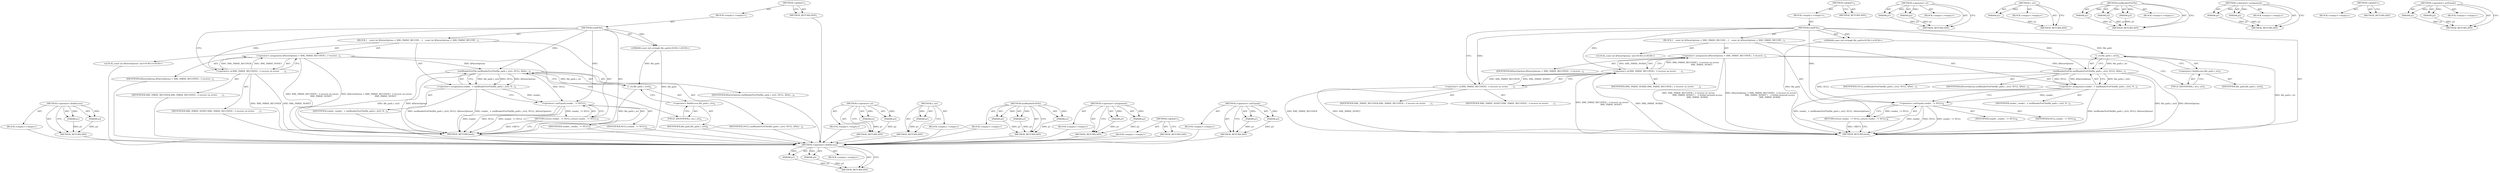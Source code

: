 digraph "&lt;operator&gt;.notEquals" {
vulnerable_73 [label=<(METHOD,&lt;operator&gt;.fieldAccess)>];
vulnerable_74 [label=<(PARAM,p1)>];
vulnerable_75 [label=<(PARAM,p2)>];
vulnerable_76 [label=<(BLOCK,&lt;empty&gt;,&lt;empty&gt;)>];
vulnerable_77 [label=<(METHOD_RETURN,ANY)>];
vulnerable_6 [label=<(METHOD,&lt;global&gt;)<SUB>1</SUB>>];
vulnerable_7 [label=<(BLOCK,&lt;empty&gt;,&lt;empty&gt;)<SUB>1</SUB>>];
vulnerable_8 [label=<(METHOD,LoadFile)<SUB>1</SUB>>];
vulnerable_9 [label="<(PARAM,const std::string&amp; file_path)<SUB>1</SUB>>"];
vulnerable_10 [label=<(BLOCK,{
   const int kParseOptions = XML_PARSE_RECOVE...,{
   const int kParseOptions = XML_PARSE_RECOVE...)<SUB>1</SUB>>];
vulnerable_11 [label="<(LOCAL,const int kParseOptions: int)<SUB>2</SUB>>"];
vulnerable_12 [label=<(&lt;operator&gt;.assignment,kParseOptions = XML_PARSE_RECOVER |  // recover...)<SUB>2</SUB>>];
vulnerable_13 [label=<(IDENTIFIER,kParseOptions,kParseOptions = XML_PARSE_RECOVER |  // recover...)<SUB>2</SUB>>];
vulnerable_14 [label=<(&lt;operator&gt;.or,XML_PARSE_RECOVER |  // recover on errors
     ...)<SUB>2</SUB>>];
vulnerable_15 [label=<(&lt;operator&gt;.or,XML_PARSE_RECOVER |  // recover on errors
     ...)<SUB>2</SUB>>];
vulnerable_16 [label=<(IDENTIFIER,XML_PARSE_RECOVER,XML_PARSE_RECOVER |  // recover on errors
     ...)<SUB>2</SUB>>];
vulnerable_17 [label=<(IDENTIFIER,XML_PARSE_NONET,XML_PARSE_RECOVER |  // recover on errors
     ...)<SUB>3</SUB>>];
vulnerable_18 [label=<(IDENTIFIER,XML_PARSE_NOXXE,XML_PARSE_RECOVER |  // recover on errors
     ...)<SUB>4</SUB>>];
vulnerable_19 [label=<(&lt;operator&gt;.assignment,reader_ = xmlReaderForFile(file_path.c_str(), N...)<SUB>5</SUB>>];
vulnerable_20 [label=<(IDENTIFIER,reader_,reader_ = xmlReaderForFile(file_path.c_str(), N...)<SUB>5</SUB>>];
vulnerable_21 [label=<(xmlReaderForFile,xmlReaderForFile(file_path.c_str(), NULL, kPars...)<SUB>5</SUB>>];
vulnerable_22 [label=<(c_str,file_path.c_str())<SUB>5</SUB>>];
vulnerable_23 [label=<(&lt;operator&gt;.fieldAccess,file_path.c_str)<SUB>5</SUB>>];
vulnerable_24 [label=<(IDENTIFIER,file_path,file_path.c_str())<SUB>5</SUB>>];
vulnerable_25 [label=<(FIELD_IDENTIFIER,c_str,c_str)<SUB>5</SUB>>];
vulnerable_26 [label=<(IDENTIFIER,NULL,xmlReaderForFile(file_path.c_str(), NULL, kPars...)<SUB>5</SUB>>];
vulnerable_27 [label=<(IDENTIFIER,kParseOptions,xmlReaderForFile(file_path.c_str(), NULL, kPars...)<SUB>5</SUB>>];
vulnerable_28 [label=<(RETURN,return reader_ != NULL;,return reader_ != NULL;)<SUB>6</SUB>>];
vulnerable_29 [label=<(&lt;operator&gt;.notEquals,reader_ != NULL)<SUB>6</SUB>>];
vulnerable_30 [label=<(IDENTIFIER,reader_,reader_ != NULL)<SUB>6</SUB>>];
vulnerable_31 [label=<(IDENTIFIER,NULL,reader_ != NULL)<SUB>6</SUB>>];
vulnerable_32 [label=<(METHOD_RETURN,bool)<SUB>1</SUB>>];
vulnerable_34 [label=<(METHOD_RETURN,ANY)<SUB>1</SUB>>];
vulnerable_58 [label=<(METHOD,&lt;operator&gt;.or)>];
vulnerable_59 [label=<(PARAM,p1)>];
vulnerable_60 [label=<(PARAM,p2)>];
vulnerable_61 [label=<(BLOCK,&lt;empty&gt;,&lt;empty&gt;)>];
vulnerable_62 [label=<(METHOD_RETURN,ANY)>];
vulnerable_69 [label=<(METHOD,c_str)>];
vulnerable_70 [label=<(PARAM,p1)>];
vulnerable_71 [label=<(BLOCK,&lt;empty&gt;,&lt;empty&gt;)>];
vulnerable_72 [label=<(METHOD_RETURN,ANY)>];
vulnerable_63 [label=<(METHOD,xmlReaderForFile)>];
vulnerable_64 [label=<(PARAM,p1)>];
vulnerable_65 [label=<(PARAM,p2)>];
vulnerable_66 [label=<(PARAM,p3)>];
vulnerable_67 [label=<(BLOCK,&lt;empty&gt;,&lt;empty&gt;)>];
vulnerable_68 [label=<(METHOD_RETURN,ANY)>];
vulnerable_53 [label=<(METHOD,&lt;operator&gt;.assignment)>];
vulnerable_54 [label=<(PARAM,p1)>];
vulnerable_55 [label=<(PARAM,p2)>];
vulnerable_56 [label=<(BLOCK,&lt;empty&gt;,&lt;empty&gt;)>];
vulnerable_57 [label=<(METHOD_RETURN,ANY)>];
vulnerable_47 [label=<(METHOD,&lt;global&gt;)<SUB>1</SUB>>];
vulnerable_48 [label=<(BLOCK,&lt;empty&gt;,&lt;empty&gt;)>];
vulnerable_49 [label=<(METHOD_RETURN,ANY)>];
vulnerable_78 [label=<(METHOD,&lt;operator&gt;.notEquals)>];
vulnerable_79 [label=<(PARAM,p1)>];
vulnerable_80 [label=<(PARAM,p2)>];
vulnerable_81 [label=<(BLOCK,&lt;empty&gt;,&lt;empty&gt;)>];
vulnerable_82 [label=<(METHOD_RETURN,ANY)>];
fixed_71 [label=<(METHOD,&lt;operator&gt;.fieldAccess)>];
fixed_72 [label=<(PARAM,p1)>];
fixed_73 [label=<(PARAM,p2)>];
fixed_74 [label=<(BLOCK,&lt;empty&gt;,&lt;empty&gt;)>];
fixed_75 [label=<(METHOD_RETURN,ANY)>];
fixed_6 [label=<(METHOD,&lt;global&gt;)<SUB>1</SUB>>];
fixed_7 [label=<(BLOCK,&lt;empty&gt;,&lt;empty&gt;)<SUB>1</SUB>>];
fixed_8 [label=<(METHOD,LoadFile)<SUB>1</SUB>>];
fixed_9 [label="<(PARAM,const std::string&amp; file_path)<SUB>1</SUB>>"];
fixed_10 [label=<(BLOCK,{
   const int kParseOptions = XML_PARSE_RECOVE...,{
   const int kParseOptions = XML_PARSE_RECOVE...)<SUB>1</SUB>>];
fixed_11 [label="<(LOCAL,const int kParseOptions: int)<SUB>2</SUB>>"];
fixed_12 [label=<(&lt;operator&gt;.assignment,kParseOptions = XML_PARSE_RECOVER |  // recover...)<SUB>2</SUB>>];
fixed_13 [label=<(IDENTIFIER,kParseOptions,kParseOptions = XML_PARSE_RECOVER |  // recover...)<SUB>2</SUB>>];
fixed_14 [label=<(&lt;operator&gt;.or,XML_PARSE_RECOVER |  // recover on errors
     ...)<SUB>2</SUB>>];
fixed_15 [label=<(IDENTIFIER,XML_PARSE_RECOVER,XML_PARSE_RECOVER |  // recover on errors
     ...)<SUB>2</SUB>>];
fixed_16 [label=<(IDENTIFIER,XML_PARSE_NONET,XML_PARSE_RECOVER |  // recover on errors
     ...)<SUB>3</SUB>>];
fixed_17 [label=<(&lt;operator&gt;.assignment,reader_ = xmlReaderForFile(file_path.c_str(), N...)<SUB>4</SUB>>];
fixed_18 [label=<(IDENTIFIER,reader_,reader_ = xmlReaderForFile(file_path.c_str(), N...)<SUB>4</SUB>>];
fixed_19 [label=<(xmlReaderForFile,xmlReaderForFile(file_path.c_str(), NULL, kPars...)<SUB>4</SUB>>];
fixed_20 [label=<(c_str,file_path.c_str())<SUB>4</SUB>>];
fixed_21 [label=<(&lt;operator&gt;.fieldAccess,file_path.c_str)<SUB>4</SUB>>];
fixed_22 [label=<(IDENTIFIER,file_path,file_path.c_str())<SUB>4</SUB>>];
fixed_23 [label=<(FIELD_IDENTIFIER,c_str,c_str)<SUB>4</SUB>>];
fixed_24 [label=<(IDENTIFIER,NULL,xmlReaderForFile(file_path.c_str(), NULL, kPars...)<SUB>4</SUB>>];
fixed_25 [label=<(IDENTIFIER,kParseOptions,xmlReaderForFile(file_path.c_str(), NULL, kPars...)<SUB>4</SUB>>];
fixed_26 [label=<(RETURN,return reader_ != NULL;,return reader_ != NULL;)<SUB>5</SUB>>];
fixed_27 [label=<(&lt;operator&gt;.notEquals,reader_ != NULL)<SUB>5</SUB>>];
fixed_28 [label=<(IDENTIFIER,reader_,reader_ != NULL)<SUB>5</SUB>>];
fixed_29 [label=<(IDENTIFIER,NULL,reader_ != NULL)<SUB>5</SUB>>];
fixed_30 [label=<(METHOD_RETURN,bool)<SUB>1</SUB>>];
fixed_32 [label=<(METHOD_RETURN,ANY)<SUB>1</SUB>>];
fixed_56 [label=<(METHOD,&lt;operator&gt;.or)>];
fixed_57 [label=<(PARAM,p1)>];
fixed_58 [label=<(PARAM,p2)>];
fixed_59 [label=<(BLOCK,&lt;empty&gt;,&lt;empty&gt;)>];
fixed_60 [label=<(METHOD_RETURN,ANY)>];
fixed_67 [label=<(METHOD,c_str)>];
fixed_68 [label=<(PARAM,p1)>];
fixed_69 [label=<(BLOCK,&lt;empty&gt;,&lt;empty&gt;)>];
fixed_70 [label=<(METHOD_RETURN,ANY)>];
fixed_61 [label=<(METHOD,xmlReaderForFile)>];
fixed_62 [label=<(PARAM,p1)>];
fixed_63 [label=<(PARAM,p2)>];
fixed_64 [label=<(PARAM,p3)>];
fixed_65 [label=<(BLOCK,&lt;empty&gt;,&lt;empty&gt;)>];
fixed_66 [label=<(METHOD_RETURN,ANY)>];
fixed_51 [label=<(METHOD,&lt;operator&gt;.assignment)>];
fixed_52 [label=<(PARAM,p1)>];
fixed_53 [label=<(PARAM,p2)>];
fixed_54 [label=<(BLOCK,&lt;empty&gt;,&lt;empty&gt;)>];
fixed_55 [label=<(METHOD_RETURN,ANY)>];
fixed_45 [label=<(METHOD,&lt;global&gt;)<SUB>1</SUB>>];
fixed_46 [label=<(BLOCK,&lt;empty&gt;,&lt;empty&gt;)>];
fixed_47 [label=<(METHOD_RETURN,ANY)>];
fixed_76 [label=<(METHOD,&lt;operator&gt;.notEquals)>];
fixed_77 [label=<(PARAM,p1)>];
fixed_78 [label=<(PARAM,p2)>];
fixed_79 [label=<(BLOCK,&lt;empty&gt;,&lt;empty&gt;)>];
fixed_80 [label=<(METHOD_RETURN,ANY)>];
vulnerable_73 -> vulnerable_74  [key=0, label="AST: "];
vulnerable_73 -> vulnerable_74  [key=1, label="DDG: "];
vulnerable_73 -> vulnerable_76  [key=0, label="AST: "];
vulnerable_73 -> vulnerable_75  [key=0, label="AST: "];
vulnerable_73 -> vulnerable_75  [key=1, label="DDG: "];
vulnerable_73 -> vulnerable_77  [key=0, label="AST: "];
vulnerable_73 -> vulnerable_77  [key=1, label="CFG: "];
vulnerable_74 -> vulnerable_77  [key=0, label="DDG: p1"];
vulnerable_75 -> vulnerable_77  [key=0, label="DDG: p2"];
vulnerable_6 -> vulnerable_7  [key=0, label="AST: "];
vulnerable_6 -> vulnerable_34  [key=0, label="AST: "];
vulnerable_6 -> vulnerable_34  [key=1, label="CFG: "];
vulnerable_7 -> vulnerable_8  [key=0, label="AST: "];
vulnerable_8 -> vulnerable_9  [key=0, label="AST: "];
vulnerable_8 -> vulnerable_9  [key=1, label="DDG: "];
vulnerable_8 -> vulnerable_10  [key=0, label="AST: "];
vulnerable_8 -> vulnerable_32  [key=0, label="AST: "];
vulnerable_8 -> vulnerable_15  [key=0, label="CFG: "];
vulnerable_8 -> vulnerable_15  [key=1, label="DDG: "];
vulnerable_8 -> vulnerable_14  [key=0, label="DDG: "];
vulnerable_8 -> vulnerable_21  [key=0, label="DDG: "];
vulnerable_8 -> vulnerable_29  [key=0, label="DDG: "];
vulnerable_9 -> vulnerable_32  [key=0, label="DDG: file_path"];
vulnerable_9 -> vulnerable_22  [key=0, label="DDG: file_path"];
vulnerable_10 -> vulnerable_11  [key=0, label="AST: "];
vulnerable_10 -> vulnerable_12  [key=0, label="AST: "];
vulnerable_10 -> vulnerable_19  [key=0, label="AST: "];
vulnerable_10 -> vulnerable_28  [key=0, label="AST: "];
vulnerable_12 -> vulnerable_13  [key=0, label="AST: "];
vulnerable_12 -> vulnerable_14  [key=0, label="AST: "];
vulnerable_12 -> vulnerable_25  [key=0, label="CFG: "];
vulnerable_12 -> vulnerable_32  [key=0, label="DDG: XML_PARSE_RECOVER |  // recover on errors
                            XML_PARSE_NONET |    // forbid network access
                            XML_PARSE_NOXXE"];
vulnerable_12 -> vulnerable_32  [key=1, label="DDG: kParseOptions = XML_PARSE_RECOVER |  // recover on errors
                            XML_PARSE_NONET |    // forbid network access
                            XML_PARSE_NOXXE"];
vulnerable_12 -> vulnerable_21  [key=0, label="DDG: kParseOptions"];
vulnerable_14 -> vulnerable_15  [key=0, label="AST: "];
vulnerable_14 -> vulnerable_18  [key=0, label="AST: "];
vulnerable_14 -> vulnerable_12  [key=0, label="CFG: "];
vulnerable_14 -> vulnerable_12  [key=1, label="DDG: XML_PARSE_RECOVER |  // recover on errors
                            XML_PARSE_NONET"];
vulnerable_14 -> vulnerable_12  [key=2, label="DDG: XML_PARSE_NOXXE"];
vulnerable_14 -> vulnerable_32  [key=0, label="DDG: XML_PARSE_RECOVER |  // recover on errors
                            XML_PARSE_NONET"];
vulnerable_14 -> vulnerable_32  [key=1, label="DDG: XML_PARSE_NOXXE"];
vulnerable_15 -> vulnerable_16  [key=0, label="AST: "];
vulnerable_15 -> vulnerable_17  [key=0, label="AST: "];
vulnerable_15 -> vulnerable_14  [key=0, label="CFG: "];
vulnerable_15 -> vulnerable_14  [key=1, label="DDG: XML_PARSE_RECOVER"];
vulnerable_15 -> vulnerable_14  [key=2, label="DDG: XML_PARSE_NONET"];
vulnerable_15 -> vulnerable_32  [key=0, label="DDG: XML_PARSE_RECOVER"];
vulnerable_15 -> vulnerable_32  [key=1, label="DDG: XML_PARSE_NONET"];
vulnerable_19 -> vulnerable_20  [key=0, label="AST: "];
vulnerable_19 -> vulnerable_21  [key=0, label="AST: "];
vulnerable_19 -> vulnerable_29  [key=0, label="CFG: "];
vulnerable_19 -> vulnerable_29  [key=1, label="DDG: reader_"];
vulnerable_19 -> vulnerable_32  [key=0, label="DDG: xmlReaderForFile(file_path.c_str(), NULL, kParseOptions)"];
vulnerable_19 -> vulnerable_32  [key=1, label="DDG: reader_ = xmlReaderForFile(file_path.c_str(), NULL, kParseOptions)"];
vulnerable_21 -> vulnerable_22  [key=0, label="AST: "];
vulnerable_21 -> vulnerable_26  [key=0, label="AST: "];
vulnerable_21 -> vulnerable_27  [key=0, label="AST: "];
vulnerable_21 -> vulnerable_19  [key=0, label="CFG: "];
vulnerable_21 -> vulnerable_19  [key=1, label="DDG: file_path.c_str()"];
vulnerable_21 -> vulnerable_19  [key=2, label="DDG: NULL"];
vulnerable_21 -> vulnerable_19  [key=3, label="DDG: kParseOptions"];
vulnerable_21 -> vulnerable_32  [key=0, label="DDG: file_path.c_str()"];
vulnerable_21 -> vulnerable_32  [key=1, label="DDG: kParseOptions"];
vulnerable_21 -> vulnerable_29  [key=0, label="DDG: NULL"];
vulnerable_22 -> vulnerable_23  [key=0, label="AST: "];
vulnerable_22 -> vulnerable_21  [key=0, label="CFG: "];
vulnerable_22 -> vulnerable_21  [key=1, label="DDG: file_path.c_str"];
vulnerable_22 -> vulnerable_32  [key=0, label="DDG: file_path.c_str"];
vulnerable_23 -> vulnerable_24  [key=0, label="AST: "];
vulnerable_23 -> vulnerable_25  [key=0, label="AST: "];
vulnerable_23 -> vulnerable_22  [key=0, label="CFG: "];
vulnerable_25 -> vulnerable_23  [key=0, label="CFG: "];
vulnerable_28 -> vulnerable_29  [key=0, label="AST: "];
vulnerable_28 -> vulnerable_32  [key=0, label="CFG: "];
vulnerable_28 -> vulnerable_32  [key=1, label="DDG: &lt;RET&gt;"];
vulnerable_29 -> vulnerable_30  [key=0, label="AST: "];
vulnerable_29 -> vulnerable_31  [key=0, label="AST: "];
vulnerable_29 -> vulnerable_28  [key=0, label="CFG: "];
vulnerable_29 -> vulnerable_28  [key=1, label="DDG: reader_ != NULL"];
vulnerable_29 -> vulnerable_32  [key=0, label="DDG: reader_"];
vulnerable_29 -> vulnerable_32  [key=1, label="DDG: NULL"];
vulnerable_29 -> vulnerable_32  [key=2, label="DDG: reader_ != NULL"];
vulnerable_58 -> vulnerable_59  [key=0, label="AST: "];
vulnerable_58 -> vulnerable_59  [key=1, label="DDG: "];
vulnerable_58 -> vulnerable_61  [key=0, label="AST: "];
vulnerable_58 -> vulnerable_60  [key=0, label="AST: "];
vulnerable_58 -> vulnerable_60  [key=1, label="DDG: "];
vulnerable_58 -> vulnerable_62  [key=0, label="AST: "];
vulnerable_58 -> vulnerable_62  [key=1, label="CFG: "];
vulnerable_59 -> vulnerable_62  [key=0, label="DDG: p1"];
vulnerable_60 -> vulnerable_62  [key=0, label="DDG: p2"];
vulnerable_69 -> vulnerable_70  [key=0, label="AST: "];
vulnerable_69 -> vulnerable_70  [key=1, label="DDG: "];
vulnerable_69 -> vulnerable_71  [key=0, label="AST: "];
vulnerable_69 -> vulnerable_72  [key=0, label="AST: "];
vulnerable_69 -> vulnerable_72  [key=1, label="CFG: "];
vulnerable_70 -> vulnerable_72  [key=0, label="DDG: p1"];
vulnerable_63 -> vulnerable_64  [key=0, label="AST: "];
vulnerable_63 -> vulnerable_64  [key=1, label="DDG: "];
vulnerable_63 -> vulnerable_67  [key=0, label="AST: "];
vulnerable_63 -> vulnerable_65  [key=0, label="AST: "];
vulnerable_63 -> vulnerable_65  [key=1, label="DDG: "];
vulnerable_63 -> vulnerable_68  [key=0, label="AST: "];
vulnerable_63 -> vulnerable_68  [key=1, label="CFG: "];
vulnerable_63 -> vulnerable_66  [key=0, label="AST: "];
vulnerable_63 -> vulnerable_66  [key=1, label="DDG: "];
vulnerable_64 -> vulnerable_68  [key=0, label="DDG: p1"];
vulnerable_65 -> vulnerable_68  [key=0, label="DDG: p2"];
vulnerable_66 -> vulnerable_68  [key=0, label="DDG: p3"];
vulnerable_53 -> vulnerable_54  [key=0, label="AST: "];
vulnerable_53 -> vulnerable_54  [key=1, label="DDG: "];
vulnerable_53 -> vulnerable_56  [key=0, label="AST: "];
vulnerable_53 -> vulnerable_55  [key=0, label="AST: "];
vulnerable_53 -> vulnerable_55  [key=1, label="DDG: "];
vulnerable_53 -> vulnerable_57  [key=0, label="AST: "];
vulnerable_53 -> vulnerable_57  [key=1, label="CFG: "];
vulnerable_54 -> vulnerable_57  [key=0, label="DDG: p1"];
vulnerable_55 -> vulnerable_57  [key=0, label="DDG: p2"];
vulnerable_47 -> vulnerable_48  [key=0, label="AST: "];
vulnerable_47 -> vulnerable_49  [key=0, label="AST: "];
vulnerable_47 -> vulnerable_49  [key=1, label="CFG: "];
vulnerable_78 -> vulnerable_79  [key=0, label="AST: "];
vulnerable_78 -> vulnerable_79  [key=1, label="DDG: "];
vulnerable_78 -> vulnerable_81  [key=0, label="AST: "];
vulnerable_78 -> vulnerable_80  [key=0, label="AST: "];
vulnerable_78 -> vulnerable_80  [key=1, label="DDG: "];
vulnerable_78 -> vulnerable_82  [key=0, label="AST: "];
vulnerable_78 -> vulnerable_82  [key=1, label="CFG: "];
vulnerable_79 -> vulnerable_82  [key=0, label="DDG: p1"];
vulnerable_80 -> vulnerable_82  [key=0, label="DDG: p2"];
fixed_71 -> fixed_72  [key=0, label="AST: "];
fixed_71 -> fixed_72  [key=1, label="DDG: "];
fixed_71 -> fixed_74  [key=0, label="AST: "];
fixed_71 -> fixed_73  [key=0, label="AST: "];
fixed_71 -> fixed_73  [key=1, label="DDG: "];
fixed_71 -> fixed_75  [key=0, label="AST: "];
fixed_71 -> fixed_75  [key=1, label="CFG: "];
fixed_72 -> fixed_75  [key=0, label="DDG: p1"];
fixed_73 -> fixed_75  [key=0, label="DDG: p2"];
fixed_74 -> vulnerable_73  [key=0];
fixed_75 -> vulnerable_73  [key=0];
fixed_6 -> fixed_7  [key=0, label="AST: "];
fixed_6 -> fixed_32  [key=0, label="AST: "];
fixed_6 -> fixed_32  [key=1, label="CFG: "];
fixed_7 -> fixed_8  [key=0, label="AST: "];
fixed_8 -> fixed_9  [key=0, label="AST: "];
fixed_8 -> fixed_9  [key=1, label="DDG: "];
fixed_8 -> fixed_10  [key=0, label="AST: "];
fixed_8 -> fixed_30  [key=0, label="AST: "];
fixed_8 -> fixed_14  [key=0, label="CFG: "];
fixed_8 -> fixed_14  [key=1, label="DDG: "];
fixed_8 -> fixed_19  [key=0, label="DDG: "];
fixed_8 -> fixed_27  [key=0, label="DDG: "];
fixed_9 -> fixed_30  [key=0, label="DDG: file_path"];
fixed_9 -> fixed_20  [key=0, label="DDG: file_path"];
fixed_10 -> fixed_11  [key=0, label="AST: "];
fixed_10 -> fixed_12  [key=0, label="AST: "];
fixed_10 -> fixed_17  [key=0, label="AST: "];
fixed_10 -> fixed_26  [key=0, label="AST: "];
fixed_11 -> vulnerable_73  [key=0];
fixed_12 -> fixed_13  [key=0, label="AST: "];
fixed_12 -> fixed_14  [key=0, label="AST: "];
fixed_12 -> fixed_23  [key=0, label="CFG: "];
fixed_12 -> fixed_30  [key=0, label="DDG: XML_PARSE_RECOVER |  // recover on errors
                            XML_PARSE_NONET"];
fixed_12 -> fixed_30  [key=1, label="DDG: kParseOptions = XML_PARSE_RECOVER |  // recover on errors
                            XML_PARSE_NONET"];
fixed_12 -> fixed_19  [key=0, label="DDG: kParseOptions"];
fixed_13 -> vulnerable_73  [key=0];
fixed_14 -> fixed_15  [key=0, label="AST: "];
fixed_14 -> fixed_16  [key=0, label="AST: "];
fixed_14 -> fixed_12  [key=0, label="CFG: "];
fixed_14 -> fixed_12  [key=1, label="DDG: XML_PARSE_RECOVER"];
fixed_14 -> fixed_12  [key=2, label="DDG: XML_PARSE_NONET"];
fixed_14 -> fixed_30  [key=0, label="DDG: XML_PARSE_RECOVER"];
fixed_14 -> fixed_30  [key=1, label="DDG: XML_PARSE_NONET"];
fixed_15 -> vulnerable_73  [key=0];
fixed_16 -> vulnerable_73  [key=0];
fixed_17 -> fixed_18  [key=0, label="AST: "];
fixed_17 -> fixed_19  [key=0, label="AST: "];
fixed_17 -> fixed_27  [key=0, label="CFG: "];
fixed_17 -> fixed_27  [key=1, label="DDG: reader_"];
fixed_17 -> fixed_30  [key=0, label="DDG: xmlReaderForFile(file_path.c_str(), NULL, kParseOptions)"];
fixed_17 -> fixed_30  [key=1, label="DDG: reader_ = xmlReaderForFile(file_path.c_str(), NULL, kParseOptions)"];
fixed_18 -> vulnerable_73  [key=0];
fixed_19 -> fixed_20  [key=0, label="AST: "];
fixed_19 -> fixed_24  [key=0, label="AST: "];
fixed_19 -> fixed_25  [key=0, label="AST: "];
fixed_19 -> fixed_17  [key=0, label="CFG: "];
fixed_19 -> fixed_17  [key=1, label="DDG: file_path.c_str()"];
fixed_19 -> fixed_17  [key=2, label="DDG: NULL"];
fixed_19 -> fixed_17  [key=3, label="DDG: kParseOptions"];
fixed_19 -> fixed_30  [key=0, label="DDG: file_path.c_str()"];
fixed_19 -> fixed_30  [key=1, label="DDG: kParseOptions"];
fixed_19 -> fixed_27  [key=0, label="DDG: NULL"];
fixed_20 -> fixed_21  [key=0, label="AST: "];
fixed_20 -> fixed_19  [key=0, label="CFG: "];
fixed_20 -> fixed_19  [key=1, label="DDG: file_path.c_str"];
fixed_20 -> fixed_30  [key=0, label="DDG: file_path.c_str"];
fixed_21 -> fixed_22  [key=0, label="AST: "];
fixed_21 -> fixed_23  [key=0, label="AST: "];
fixed_21 -> fixed_20  [key=0, label="CFG: "];
fixed_22 -> vulnerable_73  [key=0];
fixed_23 -> fixed_21  [key=0, label="CFG: "];
fixed_24 -> vulnerable_73  [key=0];
fixed_25 -> vulnerable_73  [key=0];
fixed_26 -> fixed_27  [key=0, label="AST: "];
fixed_26 -> fixed_30  [key=0, label="CFG: "];
fixed_26 -> fixed_30  [key=1, label="DDG: &lt;RET&gt;"];
fixed_27 -> fixed_28  [key=0, label="AST: "];
fixed_27 -> fixed_29  [key=0, label="AST: "];
fixed_27 -> fixed_26  [key=0, label="CFG: "];
fixed_27 -> fixed_26  [key=1, label="DDG: reader_ != NULL"];
fixed_27 -> fixed_30  [key=0, label="DDG: reader_"];
fixed_27 -> fixed_30  [key=1, label="DDG: NULL"];
fixed_27 -> fixed_30  [key=2, label="DDG: reader_ != NULL"];
fixed_28 -> vulnerable_73  [key=0];
fixed_29 -> vulnerable_73  [key=0];
fixed_30 -> vulnerable_73  [key=0];
fixed_32 -> vulnerable_73  [key=0];
fixed_56 -> fixed_57  [key=0, label="AST: "];
fixed_56 -> fixed_57  [key=1, label="DDG: "];
fixed_56 -> fixed_59  [key=0, label="AST: "];
fixed_56 -> fixed_58  [key=0, label="AST: "];
fixed_56 -> fixed_58  [key=1, label="DDG: "];
fixed_56 -> fixed_60  [key=0, label="AST: "];
fixed_56 -> fixed_60  [key=1, label="CFG: "];
fixed_57 -> fixed_60  [key=0, label="DDG: p1"];
fixed_58 -> fixed_60  [key=0, label="DDG: p2"];
fixed_59 -> vulnerable_73  [key=0];
fixed_60 -> vulnerable_73  [key=0];
fixed_67 -> fixed_68  [key=0, label="AST: "];
fixed_67 -> fixed_68  [key=1, label="DDG: "];
fixed_67 -> fixed_69  [key=0, label="AST: "];
fixed_67 -> fixed_70  [key=0, label="AST: "];
fixed_67 -> fixed_70  [key=1, label="CFG: "];
fixed_68 -> fixed_70  [key=0, label="DDG: p1"];
fixed_69 -> vulnerable_73  [key=0];
fixed_70 -> vulnerable_73  [key=0];
fixed_61 -> fixed_62  [key=0, label="AST: "];
fixed_61 -> fixed_62  [key=1, label="DDG: "];
fixed_61 -> fixed_65  [key=0, label="AST: "];
fixed_61 -> fixed_63  [key=0, label="AST: "];
fixed_61 -> fixed_63  [key=1, label="DDG: "];
fixed_61 -> fixed_66  [key=0, label="AST: "];
fixed_61 -> fixed_66  [key=1, label="CFG: "];
fixed_61 -> fixed_64  [key=0, label="AST: "];
fixed_61 -> fixed_64  [key=1, label="DDG: "];
fixed_62 -> fixed_66  [key=0, label="DDG: p1"];
fixed_63 -> fixed_66  [key=0, label="DDG: p2"];
fixed_64 -> fixed_66  [key=0, label="DDG: p3"];
fixed_65 -> vulnerable_73  [key=0];
fixed_66 -> vulnerable_73  [key=0];
fixed_51 -> fixed_52  [key=0, label="AST: "];
fixed_51 -> fixed_52  [key=1, label="DDG: "];
fixed_51 -> fixed_54  [key=0, label="AST: "];
fixed_51 -> fixed_53  [key=0, label="AST: "];
fixed_51 -> fixed_53  [key=1, label="DDG: "];
fixed_51 -> fixed_55  [key=0, label="AST: "];
fixed_51 -> fixed_55  [key=1, label="CFG: "];
fixed_52 -> fixed_55  [key=0, label="DDG: p1"];
fixed_53 -> fixed_55  [key=0, label="DDG: p2"];
fixed_54 -> vulnerable_73  [key=0];
fixed_55 -> vulnerable_73  [key=0];
fixed_45 -> fixed_46  [key=0, label="AST: "];
fixed_45 -> fixed_47  [key=0, label="AST: "];
fixed_45 -> fixed_47  [key=1, label="CFG: "];
fixed_46 -> vulnerable_73  [key=0];
fixed_47 -> vulnerable_73  [key=0];
fixed_76 -> fixed_77  [key=0, label="AST: "];
fixed_76 -> fixed_77  [key=1, label="DDG: "];
fixed_76 -> fixed_79  [key=0, label="AST: "];
fixed_76 -> fixed_78  [key=0, label="AST: "];
fixed_76 -> fixed_78  [key=1, label="DDG: "];
fixed_76 -> fixed_80  [key=0, label="AST: "];
fixed_76 -> fixed_80  [key=1, label="CFG: "];
fixed_77 -> fixed_80  [key=0, label="DDG: p1"];
fixed_78 -> fixed_80  [key=0, label="DDG: p2"];
fixed_79 -> vulnerable_73  [key=0];
fixed_80 -> vulnerable_73  [key=0];
}
